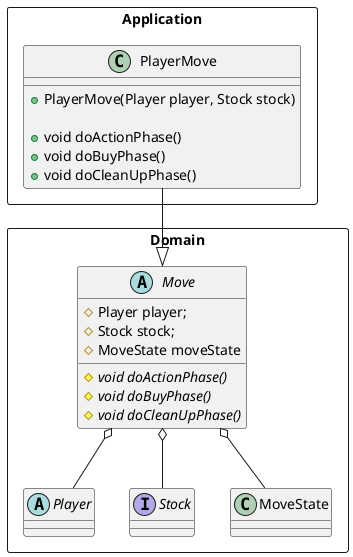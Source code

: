 @startuml dependency-rule-positive-2

package Domain <<Rectangle>> {

    abstract class Player {
    }

    interface Stock {
    }

    class MoveState {
    }

    abstract class Move {
        # Player player;
        # Stock stock;
        # MoveState moveState

        # {abstract} void doActionPhase()
        # {abstract} void doBuyPhase()
        # {abstract} void doCleanUpPhase()
    }

}

package Application <<Rectangle>> {

    class PlayerMove {
        + PlayerMove(Player player, Stock stock)

        + void doActionPhase()
        + void doBuyPhase()
        + void doCleanUpPhase()
    }

}

PlayerMove --|> Move

Move o-- Player
Move o-- Stock
Move o-- MoveState

@enduml